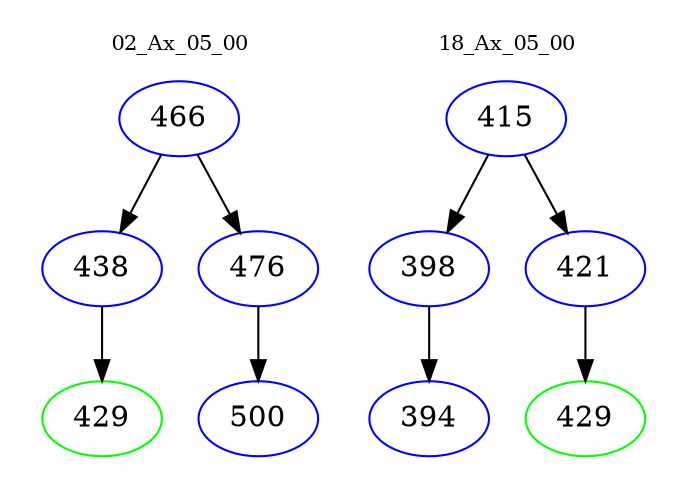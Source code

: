 digraph{
subgraph cluster_0 {
color = white
label = "02_Ax_05_00";
fontsize=10;
T0_466 [label="466", color="blue"]
T0_466 -> T0_438 [color="black"]
T0_438 [label="438", color="blue"]
T0_438 -> T0_429 [color="black"]
T0_429 [label="429", color="green"]
T0_466 -> T0_476 [color="black"]
T0_476 [label="476", color="blue"]
T0_476 -> T0_500 [color="black"]
T0_500 [label="500", color="blue"]
}
subgraph cluster_1 {
color = white
label = "18_Ax_05_00";
fontsize=10;
T1_415 [label="415", color="blue"]
T1_415 -> T1_398 [color="black"]
T1_398 [label="398", color="blue"]
T1_398 -> T1_394 [color="black"]
T1_394 [label="394", color="blue"]
T1_415 -> T1_421 [color="black"]
T1_421 [label="421", color="blue"]
T1_421 -> T1_429 [color="black"]
T1_429 [label="429", color="green"]
}
}
